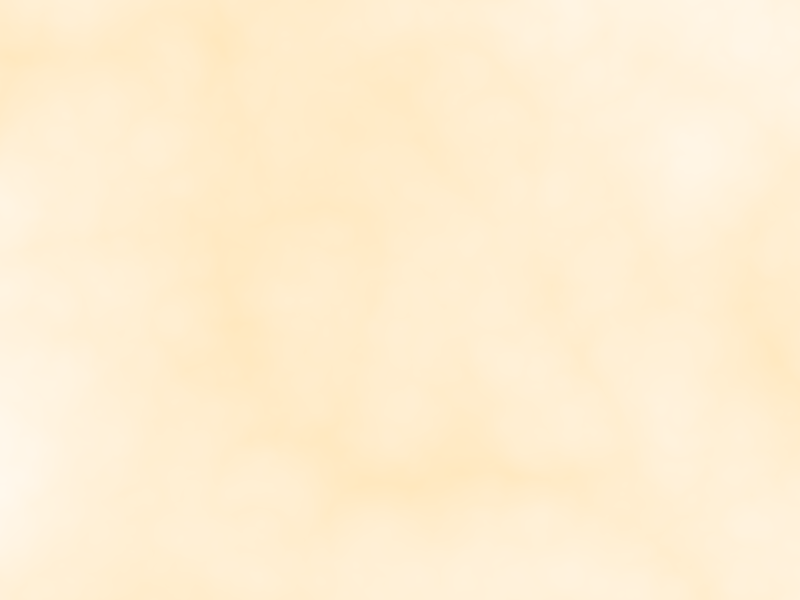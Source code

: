 /////////////////////////////////////////////
//
//     ~~ [ Infinite Spring ] ~~
//        version 1 out of 2
//
//  by Michael Scharrer
//  https://mscharrer.net
//
/////////////////////////////////////////////

#version 3.7;

global_settings {
	max_trace_level 30
	assumed_gamma 1.0
}

camera{
	right x*image_width/image_height
	location <0,0,-5>
	look_at <0,0,0>
}

light_source {
	<-10,-10,-10>
	<1,1,1>
}

//filter
plane {
	z (-4.9)
	hollow
	no_reflection
	no_shadow
	pigment {
		granite
		color_map {
			[0.00 rgbf <1,.8,.5,1>]
			[1.00 rgbf <1,1,1,1>]
		}
		scale 0.3
	}
	finish{
		diffuse 0
		ambient 1
	}
}

//background
plane{
	z
	1000
	hollow
	pigment{
		rgb <0.003,0.005,0.003>
	}
}

#macro spring_fractal(start_pos, end_pos, detail, level)
	#local n = 0;
	#local middle_pos = 0;
	#local spiral_length = vlength(end_pos - start_pos);
	#local spiral_direction = vnormalize(end_pos - start_pos);
	#local x_dir = 0.4 * spiral_length * <spiral_direction.y, spiral_direction.z, spiral_direction.x>;
	#local y_dir = 0.4 * spiral_length * <spiral_direction.z, spiral_direction.x, spiral_direction.y>;
	#local last_pos = start_pos + (-1 / detail) * (end_pos - start_pos) + x_dir * cos(-1 / detail * 4 * pi) + y_dir * sin(-1 / detail * 4 * pi);
	#local current_pos = 0;
	#while (n<detail)
		#local middle_pos = start_pos + (n / detail) * (end_pos - start_pos);
		#local current_pos = middle_pos + x_dir * cos(n / detail * 4 * pi) + y_dir * sin(n / detail * 4 * pi);
		#if(level=0)
			cylinder {
				current_pos
				last_pos
				spiral_length * 0.1
			}
		#else
			spring_fractal(last_pos, current_pos, detail, level - 1)
		#end
		#local last_pos = current_pos;
		#local n = n + 1;
	#end
#end

union {
	spring_fractal(<-2, 0, 0>, <-1, 0, 0>, 20, 3)
	spring_fractal(<-1, 0, 0>, < 0, 0, 0>, 20, 3)
	spring_fractal(< 0, 0, 0>, < 1, 0, 0>, 20, 3)
	spring_fractal(< 1, 0, 0>, < 2, 0, 0>, 20, 3)
	pigment {
		rgb <0.5,0.4,0.2>
	}
	finish {
		reflection <0.6,0.7,0.8>
	}
	scale 2.0
}

#declare ghost_spring = sphere_sweep {
	cubic_spline
	9,
	<1, 0, -1>, 0.1
	<0,  1, -.75>, 0.2
	<-1, 0, -.5>, 0.3
	<0,  -1, -.25>, 0.3
	<1, 0, 0>, 0.3
	<0,  1, .25>, 0.3
	<-1, 0, .5>, 0.3
	<0,  -1, .75>, 0.2
	<1, 0, 1>, 0.1
	
	tolerance 0.001
	
	hollow
	no_shadow
	no_reflection
	
	pigment {
		granite
		color_map {
			[0.0 rgbt <0,0,0,1>]
			[0.2 rgbt <0,0,0,1>]
			[1.0 rgbt <0.2,0.2,0.2, 0.9>]
		}
	}
	finish {
		diffuse 0
		ambient 1
	}
	
	scale <0.3,0.3,0.8>
}

#declare s = seed(52);

#declare iter = 0;
#while (iter<150)
	object {
		ghost_spring
		rotate <rand(s), rand(s), rand(s)> * 360
		translate <2*rand(s) - 1, 2*rand(s) - 1, 2*rand(s) - 1> * <15, 10, 10> + 15*z
		scale rand(s) + 0.2
	}
	#declare iter = iter + 1;
#end

//invisible cylinder for reflection effects
cylinder {
	<0,-10,0>
	<0,10,0>
	2
	hollow
	no_image
	no_shadow
	pigment {
		radial
		color_map {
			[0.00 rgb <.3, 0, 0>]
			[0.33 rgb <0, .3, 0>]
			[0.66 rgb <0, 0, .3>]
			[1.00 rgb <.3, 0, 0>]
		}
	}
	rotate 90*z
	scale 20
}
